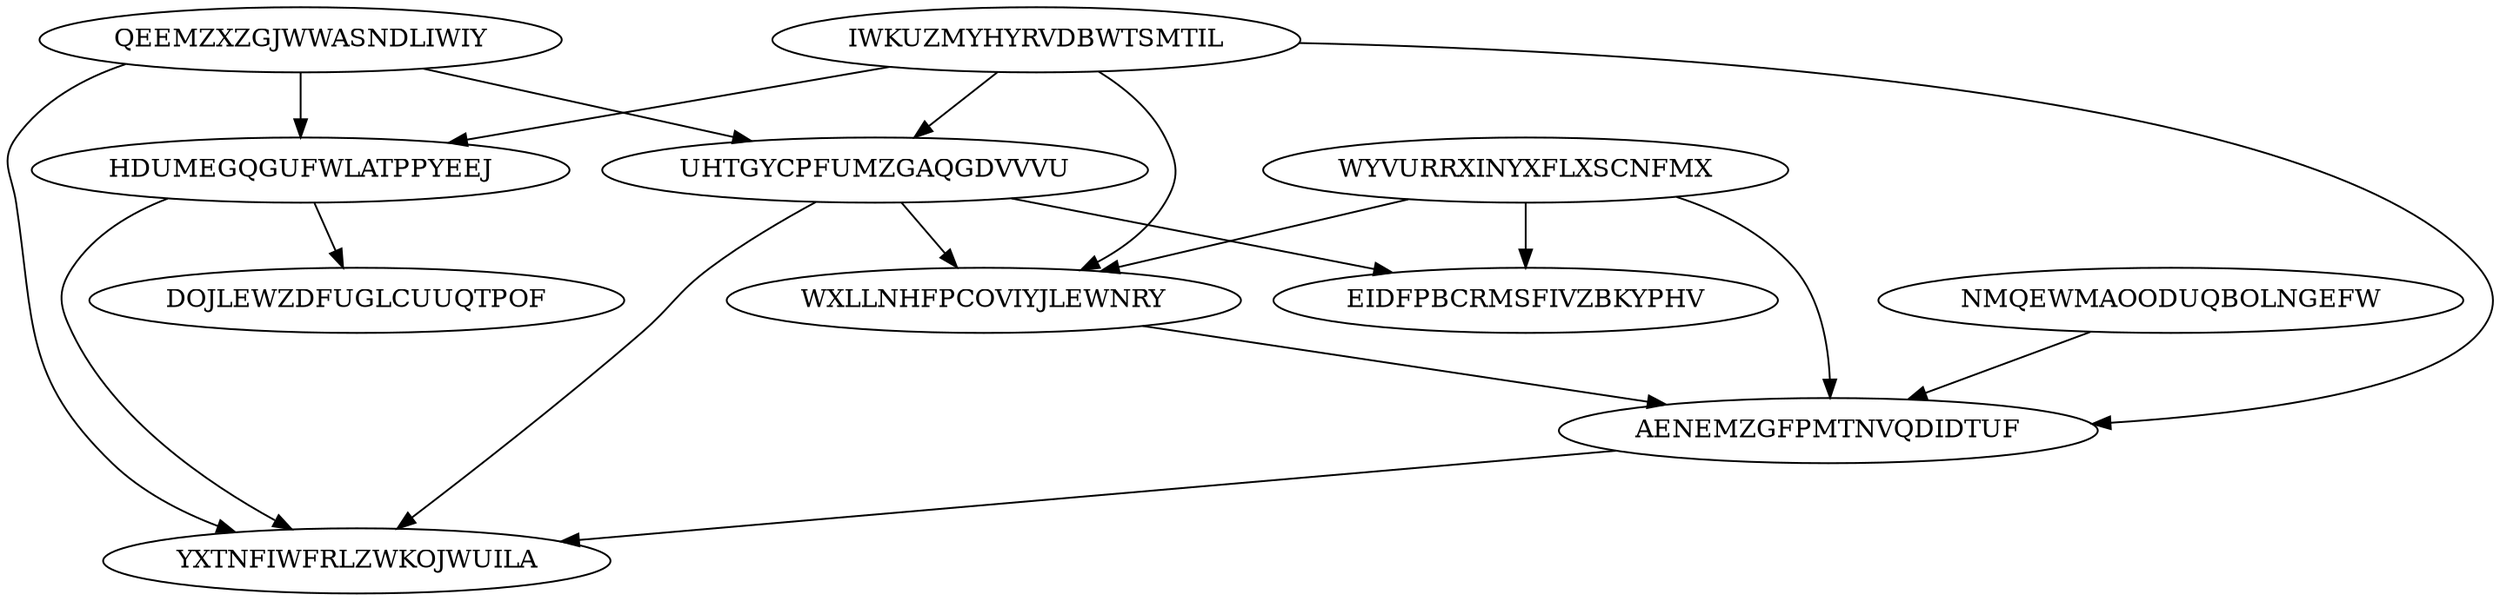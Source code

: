 digraph "N11M18" {
	WYVURRXINYXFLXSCNFMX			[Weight=11, Start=0, Processor=1];
	QEEMZXZGJWWASNDLIWIY			[Weight=20, Start=0, Processor=2];
	IWKUZMYHYRVDBWTSMTIL			[Weight=14, Start=0, Processor=3];
	HDUMEGQGUFWLATPPYEEJ			[Weight=11, Start=34, Processor=1];
	UHTGYCPFUMZGAQGDVVVU			[Weight=10, Start=30, Processor=2];
	DOJLEWZDFUGLCUUQTPOF			[Weight=17, Start=69, Processor=1];
	EIDFPBCRMSFIVZBKYPHV			[Weight=14, Start=55, Processor=1];
	NMQEWMAOODUQBOLNGEFW			[Weight=19, Start=14, Processor=3];
	WXLLNHFPCOVIYJLEWNRY			[Weight=10, Start=40, Processor=2];
	AENEMZGFPMTNVQDIDTUF			[Weight=18, Start=50, Processor=2];
	YXTNFIWFRLZWKOJWUILA			[Weight=19, Start=68, Processor=2];
	WYVURRXINYXFLXSCNFMX -> AENEMZGFPMTNVQDIDTUF		[Weight=20];
	IWKUZMYHYRVDBWTSMTIL -> HDUMEGQGUFWLATPPYEEJ		[Weight=11];
	IWKUZMYHYRVDBWTSMTIL -> AENEMZGFPMTNVQDIDTUF		[Weight=10];
	UHTGYCPFUMZGAQGDVVVU -> EIDFPBCRMSFIVZBKYPHV		[Weight=15];
	WYVURRXINYXFLXSCNFMX -> EIDFPBCRMSFIVZBKYPHV		[Weight=17];
	WXLLNHFPCOVIYJLEWNRY -> AENEMZGFPMTNVQDIDTUF		[Weight=14];
	AENEMZGFPMTNVQDIDTUF -> YXTNFIWFRLZWKOJWUILA		[Weight=11];
	HDUMEGQGUFWLATPPYEEJ -> DOJLEWZDFUGLCUUQTPOF		[Weight=20];
	QEEMZXZGJWWASNDLIWIY -> UHTGYCPFUMZGAQGDVVVU		[Weight=13];
	UHTGYCPFUMZGAQGDVVVU -> YXTNFIWFRLZWKOJWUILA		[Weight=11];
	IWKUZMYHYRVDBWTSMTIL -> UHTGYCPFUMZGAQGDVVVU		[Weight=16];
	NMQEWMAOODUQBOLNGEFW -> AENEMZGFPMTNVQDIDTUF		[Weight=13];
	UHTGYCPFUMZGAQGDVVVU -> WXLLNHFPCOVIYJLEWNRY		[Weight=12];
	QEEMZXZGJWWASNDLIWIY -> HDUMEGQGUFWLATPPYEEJ		[Weight=14];
	HDUMEGQGUFWLATPPYEEJ -> YXTNFIWFRLZWKOJWUILA		[Weight=18];
	QEEMZXZGJWWASNDLIWIY -> YXTNFIWFRLZWKOJWUILA		[Weight=20];
	WYVURRXINYXFLXSCNFMX -> WXLLNHFPCOVIYJLEWNRY		[Weight=10];
	IWKUZMYHYRVDBWTSMTIL -> WXLLNHFPCOVIYJLEWNRY		[Weight=20];
}
